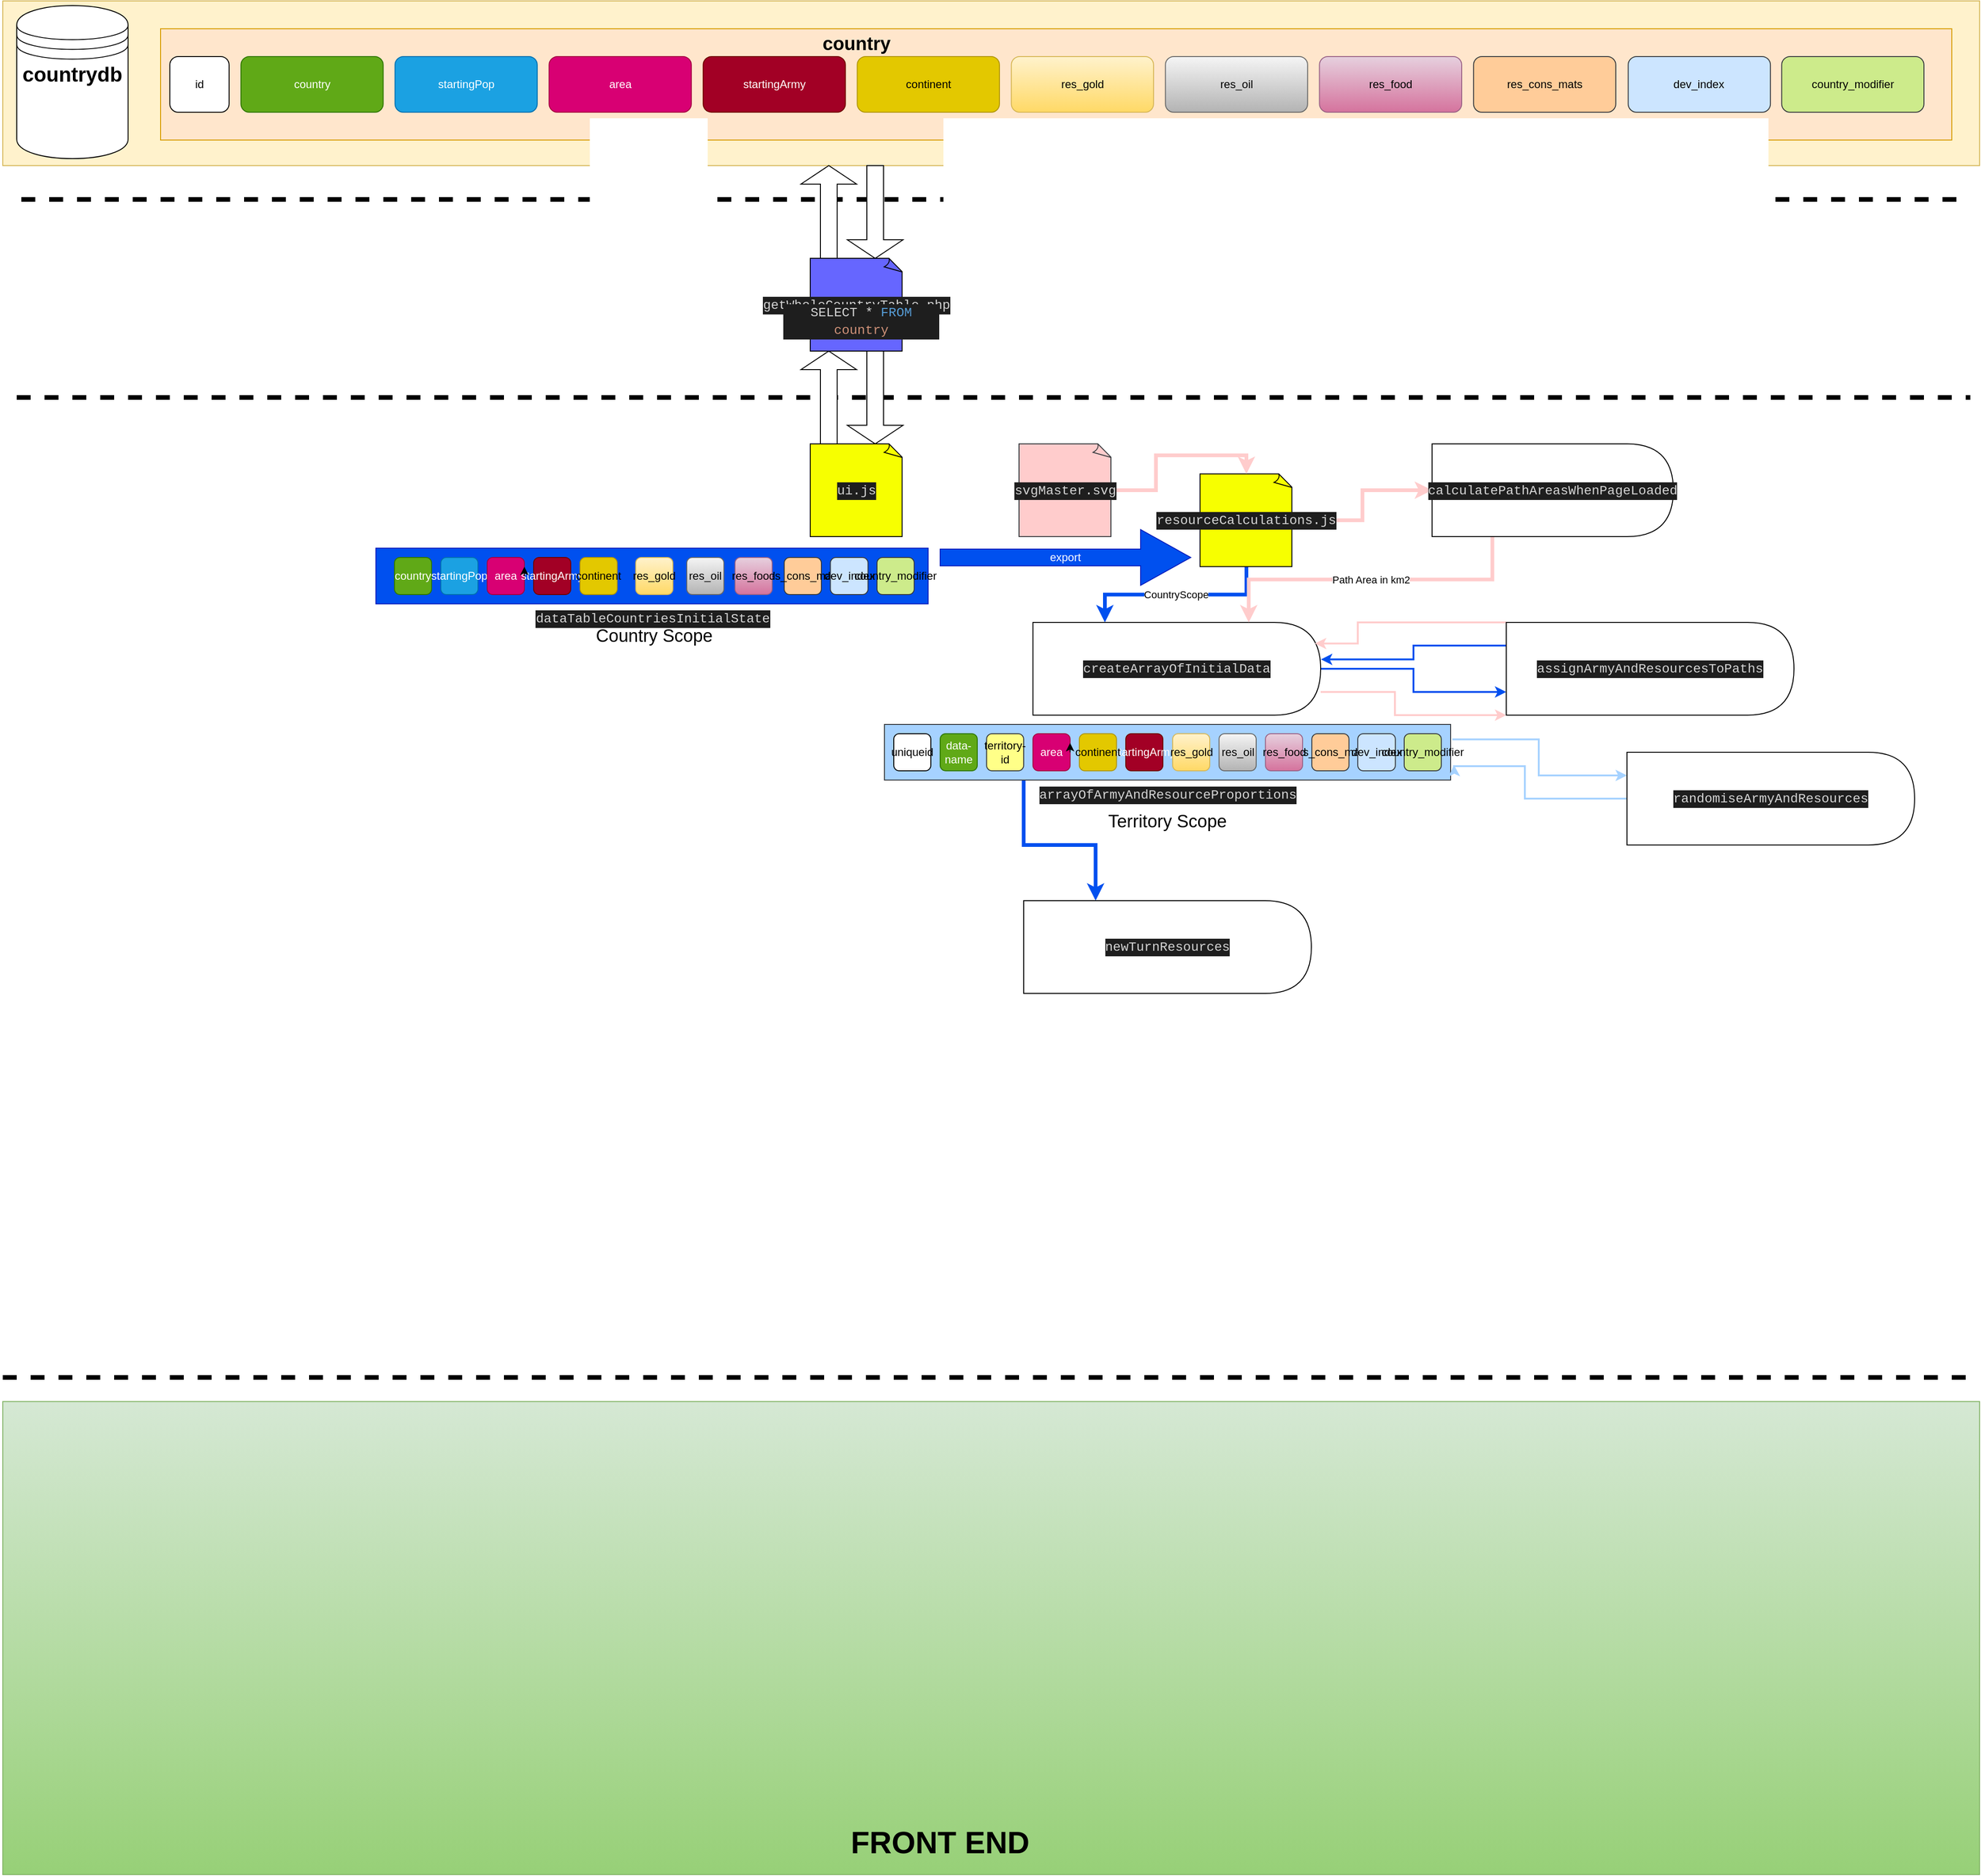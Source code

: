 <mxfile version="21.2.9" type="device">
  <diagram name="Page-1" id="09TcWYJB6ObnDu0X46LN">
    <mxGraphModel dx="2271" dy="1976" grid="1" gridSize="10" guides="1" tooltips="1" connect="1" arrows="1" fold="1" page="1" pageScale="1" pageWidth="827" pageHeight="1169" background="#ffffff" math="0" shadow="0">
      <root>
        <mxCell id="0" />
        <mxCell id="1" parent="0" />
        <mxCell id="coq8QXR6QQkpp2Y44n48-8" value="" style="rounded=0;whiteSpace=wrap;html=1;fillColor=#fff2cc;strokeColor=#d6b656;" vertex="1" parent="1">
          <mxGeometry x="-170" y="-50" width="2130" height="177.5" as="geometry" />
        </mxCell>
        <mxCell id="coq8QXR6QQkpp2Y44n48-6" value="" style="rounded=0;whiteSpace=wrap;html=1;fillColor=#ffe6cc;strokeColor=#d79b00;" vertex="1" parent="1">
          <mxGeometry y="-20" width="1930" height="120" as="geometry" />
        </mxCell>
        <mxCell id="coq8QXR6QQkpp2Y44n48-7" value="country" style="text;html=1;strokeColor=none;fillColor=none;align=center;verticalAlign=middle;whiteSpace=wrap;rounded=0;fontStyle=1;fontSize=20;" vertex="1" parent="1">
          <mxGeometry x="720" y="-20" width="60" height="30" as="geometry" />
        </mxCell>
        <mxCell id="coq8QXR6QQkpp2Y44n48-10" value="" style="shape=datastore;whiteSpace=wrap;html=1;" vertex="1" parent="1">
          <mxGeometry x="-155" y="-45" width="120" height="165" as="geometry" />
        </mxCell>
        <mxCell id="coq8QXR6QQkpp2Y44n48-9" value="countrydb" style="text;html=1;strokeColor=none;fillColor=none;align=center;verticalAlign=middle;whiteSpace=wrap;rounded=0;fontSize=22;fontStyle=1" vertex="1" parent="1">
          <mxGeometry x="-160" y="-30" width="130" height="120" as="geometry" />
        </mxCell>
        <mxCell id="coq8QXR6QQkpp2Y44n48-22" value="&lt;div style=&quot;color: rgb(212, 212, 212); background-color: rgb(30, 30, 30); font-family: Consolas, &amp;quot;Courier New&amp;quot;, monospace; font-size: 14px; line-height: 19px;&quot;&gt;getWholeCountryTable.php&lt;/div&gt;" style="whiteSpace=wrap;html=1;shape=mxgraph.basic.document;fillColor=#6666FF;" vertex="1" parent="1">
          <mxGeometry x="700" y="227.5" width="100" height="100" as="geometry" />
        </mxCell>
        <mxCell id="coq8QXR6QQkpp2Y44n48-24" value="" style="line;strokeWidth=5;fillColor=none;align=left;verticalAlign=middle;spacingTop=-1;spacingLeft=3;spacingRight=3;rotatable=0;labelPosition=right;points=[];portConstraint=eastwest;strokeColor=default;dashed=1;" vertex="1" parent="1">
          <mxGeometry x="-150" y="160" width="2100" height="8" as="geometry" />
        </mxCell>
        <mxCell id="coq8QXR6QQkpp2Y44n48-26" value="" style="line;strokeWidth=5;fillColor=none;align=left;verticalAlign=middle;spacingTop=-1;spacingLeft=3;spacingRight=3;rotatable=0;labelPosition=right;points=[];portConstraint=eastwest;strokeColor=default;dashed=1;" vertex="1" parent="1">
          <mxGeometry x="-155" y="373.5" width="2105" height="8" as="geometry" />
        </mxCell>
        <mxCell id="coq8QXR6QQkpp2Y44n48-23" value="" style="shape=singleArrow;direction=south;whiteSpace=wrap;html=1;" vertex="1" parent="1">
          <mxGeometry x="740" y="327.5" width="60" height="100" as="geometry" />
        </mxCell>
        <mxCell id="coq8QXR6QQkpp2Y44n48-21" value="" style="shape=singleArrow;direction=south;whiteSpace=wrap;html=1;" vertex="1" parent="1">
          <mxGeometry x="740" y="127.5" width="60" height="100" as="geometry" />
        </mxCell>
        <mxCell id="coq8QXR6QQkpp2Y44n48-27" value="&lt;div style=&quot;color: rgb(212, 212, 212); background-color: rgb(30, 30, 30); font-family: Consolas, &amp;quot;Courier New&amp;quot;, monospace; font-size: 14px; line-height: 19px;&quot;&gt;SELECT&lt;span style=&quot;color: #ce9178;&quot;&gt; &lt;/span&gt;*&lt;span style=&quot;color: #ce9178;&quot;&gt; &lt;/span&gt;&lt;span style=&quot;color: #569cd6;&quot;&gt;FROM&lt;/span&gt;&lt;span style=&quot;color: #ce9178;&quot;&gt; country&lt;/span&gt;&lt;/div&gt;" style="text;html=1;strokeColor=none;fillColor=none;align=center;verticalAlign=middle;whiteSpace=wrap;rounded=0;" vertex="1" parent="1">
          <mxGeometry x="670" y="280" width="170" height="30" as="geometry" />
        </mxCell>
        <mxCell id="coq8QXR6QQkpp2Y44n48-28" value="" style="shape=singleArrow;direction=north;whiteSpace=wrap;html=1;" vertex="1" parent="1">
          <mxGeometry x="690" y="127.5" width="60" height="100" as="geometry" />
        </mxCell>
        <mxCell id="coq8QXR6QQkpp2Y44n48-29" value="" style="shape=singleArrow;direction=north;whiteSpace=wrap;html=1;" vertex="1" parent="1">
          <mxGeometry x="690" y="327.5" width="60" height="100" as="geometry" />
        </mxCell>
        <mxCell id="coq8QXR6QQkpp2Y44n48-30" value="&lt;div style=&quot;color: rgb(212, 212, 212); background-color: rgb(30, 30, 30); font-family: Consolas, &amp;quot;Courier New&amp;quot;, monospace; font-size: 14px; line-height: 19px;&quot;&gt;ui.js&lt;/div&gt;" style="whiteSpace=wrap;html=1;shape=mxgraph.basic.document;fillColor=#F7FF00;" vertex="1" parent="1">
          <mxGeometry x="700" y="427.5" width="100" height="100" as="geometry" />
        </mxCell>
        <mxCell id="coq8QXR6QQkpp2Y44n48-49" value="export" style="shape=singleArrow;whiteSpace=wrap;html=1;fillColor=#0050ef;strokeColor=#001DBC;rotation=0;fontColor=#ffffff;" vertex="1" parent="1">
          <mxGeometry x="840" y="520" width="270" height="60" as="geometry" />
        </mxCell>
        <mxCell id="coq8QXR6QQkpp2Y44n48-59" style="edgeStyle=orthogonalEdgeStyle;rounded=0;orthogonalLoop=1;jettySize=auto;html=1;entryX=0;entryY=0.5;entryDx=0;entryDy=0;strokeColor=#ffcccc;strokeWidth=4;" edge="1" parent="1" source="coq8QXR6QQkpp2Y44n48-50" target="coq8QXR6QQkpp2Y44n48-52">
          <mxGeometry relative="1" as="geometry" />
        </mxCell>
        <mxCell id="coq8QXR6QQkpp2Y44n48-62" value="CountryScope" style="edgeStyle=orthogonalEdgeStyle;rounded=0;orthogonalLoop=1;jettySize=auto;html=1;exitX=0.5;exitY=1;exitDx=0;exitDy=0;exitPerimeter=0;entryX=0.25;entryY=0;entryDx=0;entryDy=0;strokeColor=#0050ef;strokeWidth=4;" edge="1" parent="1" source="coq8QXR6QQkpp2Y44n48-50" target="coq8QXR6QQkpp2Y44n48-51">
          <mxGeometry relative="1" as="geometry" />
        </mxCell>
        <mxCell id="coq8QXR6QQkpp2Y44n48-50" value="&lt;div style=&quot;color: rgb(212, 212, 212); background-color: rgb(30, 30, 30); font-family: Consolas, &amp;quot;Courier New&amp;quot;, monospace; font-size: 14px; line-height: 19px;&quot;&gt;resourceCalculations.js&lt;/div&gt;" style="whiteSpace=wrap;html=1;shape=mxgraph.basic.document;fillColor=#F7FF00;" vertex="1" parent="1">
          <mxGeometry x="1120" y="459.91" width="100" height="100" as="geometry" />
        </mxCell>
        <mxCell id="coq8QXR6QQkpp2Y44n48-114" style="edgeStyle=orthogonalEdgeStyle;rounded=0;orthogonalLoop=1;jettySize=auto;html=1;entryX=0;entryY=0.75;entryDx=0;entryDy=0;strokeColor=#0050ef;strokeWidth=2;" edge="1" parent="1" source="coq8QXR6QQkpp2Y44n48-51" target="coq8QXR6QQkpp2Y44n48-113">
          <mxGeometry relative="1" as="geometry" />
        </mxCell>
        <mxCell id="coq8QXR6QQkpp2Y44n48-115" style="edgeStyle=orthogonalEdgeStyle;rounded=0;orthogonalLoop=1;jettySize=auto;html=1;entryX=0;entryY=1;entryDx=0;entryDy=0;strokeColor=#ffcccc;strokeWidth=2;" edge="1" parent="1" source="coq8QXR6QQkpp2Y44n48-51" target="coq8QXR6QQkpp2Y44n48-113">
          <mxGeometry relative="1" as="geometry">
            <Array as="points">
              <mxPoint x="1330" y="695" />
              <mxPoint x="1330" y="720" />
            </Array>
          </mxGeometry>
        </mxCell>
        <mxCell id="coq8QXR6QQkpp2Y44n48-51" value="&lt;div style=&quot;color: rgb(212, 212, 212); background-color: rgb(30, 30, 30); font-family: Consolas, &amp;quot;Courier New&amp;quot;, monospace; font-size: 14px; line-height: 19px;&quot;&gt;createArrayOfInitialData&lt;/div&gt;" style="shape=delay;whiteSpace=wrap;html=1;strokeWidth=1;perimeterSpacing=0;" vertex="1" parent="1">
          <mxGeometry x="940" y="620" width="310" height="100" as="geometry" />
        </mxCell>
        <mxCell id="coq8QXR6QQkpp2Y44n48-60" value="Path Area in km2" style="edgeStyle=orthogonalEdgeStyle;rounded=0;orthogonalLoop=1;jettySize=auto;html=1;entryX=0.75;entryY=0;entryDx=0;entryDy=0;strokeColor=#ffcccc;strokeWidth=4;exitX=0.25;exitY=1;exitDx=0;exitDy=0;" edge="1" parent="1" source="coq8QXR6QQkpp2Y44n48-52" target="coq8QXR6QQkpp2Y44n48-51">
          <mxGeometry relative="1" as="geometry" />
        </mxCell>
        <mxCell id="coq8QXR6QQkpp2Y44n48-52" value="&lt;div style=&quot;color: rgb(212, 212, 212); background-color: rgb(30, 30, 30); font-family: Consolas, &amp;quot;Courier New&amp;quot;, monospace; font-size: 14px; line-height: 19px;&quot;&gt;calculatePathAreasWhenPageLoaded&lt;/div&gt;" style="shape=delay;whiteSpace=wrap;html=1;" vertex="1" parent="1">
          <mxGeometry x="1370" y="427.5" width="260" height="100" as="geometry" />
        </mxCell>
        <mxCell id="coq8QXR6QQkpp2Y44n48-58" style="edgeStyle=orthogonalEdgeStyle;rounded=0;orthogonalLoop=1;jettySize=auto;html=1;entryX=0.5;entryY=0;entryDx=0;entryDy=0;entryPerimeter=0;strokeWidth=4;fillColor=#ffcccc;strokeColor=#ffcccc;" edge="1" parent="1" source="coq8QXR6QQkpp2Y44n48-55" target="coq8QXR6QQkpp2Y44n48-50">
          <mxGeometry relative="1" as="geometry" />
        </mxCell>
        <mxCell id="coq8QXR6QQkpp2Y44n48-55" value="&lt;div style=&quot;color: rgb(212, 212, 212); background-color: rgb(30, 30, 30); font-family: Consolas, &amp;quot;Courier New&amp;quot;, monospace; font-size: 14px; line-height: 19px;&quot;&gt;svgMaster.svg&lt;/div&gt;" style="whiteSpace=wrap;html=1;shape=mxgraph.basic.document;fillColor=#ffcccc;strokeColor=#36393d;" vertex="1" parent="1">
          <mxGeometry x="925" y="427.5" width="100" height="100" as="geometry" />
        </mxCell>
        <mxCell id="coq8QXR6QQkpp2Y44n48-121" style="edgeStyle=orthogonalEdgeStyle;rounded=0;orthogonalLoop=1;jettySize=auto;html=1;entryX=0.25;entryY=0;entryDx=0;entryDy=0;strokeColor=#0050ef;strokeWidth=4;" edge="1" parent="1" target="coq8QXR6QQkpp2Y44n48-122">
          <mxGeometry relative="1" as="geometry">
            <mxPoint x="930" y="790" as="sourcePoint" />
            <mxPoint x="926.4" y="846.1" as="targetPoint" />
            <Array as="points">
              <mxPoint x="930" y="860" />
              <mxPoint x="1008" y="860" />
            </Array>
          </mxGeometry>
        </mxCell>
        <mxCell id="coq8QXR6QQkpp2Y44n48-64" value="&lt;div style=&quot;color: rgb(212, 212, 212); background-color: rgb(30, 30, 30); font-family: Consolas, &amp;quot;Courier New&amp;quot;, monospace; font-size: 14px; line-height: 19px;&quot;&gt;&lt;div style=&quot;line-height: 19px;&quot;&gt;arrayOfArmyAndResourceProportions&lt;/div&gt;&lt;/div&gt;" style="verticalLabelPosition=bottom;verticalAlign=top;html=1;shape=mxgraph.basic.rect;fillColor2=none;strokeWidth=1;size=20;indent=5;fillColor=#A6D2FF;strokeColor=#36393d;" vertex="1" parent="1">
          <mxGeometry x="780" y="730" width="610" height="60" as="geometry" />
        </mxCell>
        <mxCell id="coq8QXR6QQkpp2Y44n48-35" value="&lt;div style=&quot;color: rgb(212, 212, 212); background-color: rgb(30, 30, 30); font-family: Consolas, &amp;quot;Courier New&amp;quot;, monospace; font-size: 14px; line-height: 19px;&quot;&gt;dataTableCountriesInitialState&lt;/div&gt;" style="verticalLabelPosition=bottom;verticalAlign=top;html=1;shape=mxgraph.basic.rect;fillColor2=none;strokeWidth=1;size=20;indent=5;fillColor=#0050ef;strokeColor=#001DBC;fontColor=#ffffff;" vertex="1" parent="1">
          <mxGeometry x="232" y="540" width="595" height="60" as="geometry" />
        </mxCell>
        <mxCell id="coq8QXR6QQkpp2Y44n48-36" value="country" style="rounded=1;whiteSpace=wrap;html=1;fillColor=#60a917;fontColor=#ffffff;strokeColor=#2D7600;" vertex="1" parent="1">
          <mxGeometry x="252" y="550" width="40" height="40" as="geometry" />
        </mxCell>
        <mxCell id="coq8QXR6QQkpp2Y44n48-37" value="startingPop" style="rounded=1;whiteSpace=wrap;html=1;fillColor=#1ba1e2;fontColor=#ffffff;strokeColor=#006EAF;" vertex="1" parent="1">
          <mxGeometry x="302" y="550" width="40" height="40" as="geometry" />
        </mxCell>
        <mxCell id="coq8QXR6QQkpp2Y44n48-38" value="area" style="rounded=1;whiteSpace=wrap;html=1;fillColor=#d80073;fontColor=#ffffff;strokeColor=#A50040;" vertex="1" parent="1">
          <mxGeometry x="352" y="550" width="40" height="40" as="geometry" />
        </mxCell>
        <mxCell id="coq8QXR6QQkpp2Y44n48-39" value="startingArmy" style="rounded=1;whiteSpace=wrap;html=1;fillColor=#a20025;fontColor=#ffffff;strokeColor=#6F0000;" vertex="1" parent="1">
          <mxGeometry x="402" y="550" width="40" height="40" as="geometry" />
        </mxCell>
        <mxCell id="coq8QXR6QQkpp2Y44n48-40" value="continent" style="rounded=1;whiteSpace=wrap;html=1;fillColor=#e3c800;fontColor=#000000;strokeColor=#B09500;" vertex="1" parent="1">
          <mxGeometry x="452" y="550" width="40" height="40" as="geometry" />
        </mxCell>
        <mxCell id="coq8QXR6QQkpp2Y44n48-41" value="res_gold" style="rounded=1;whiteSpace=wrap;html=1;fillColor=#fff2cc;strokeColor=#d6b656;gradientColor=#ffd966;" vertex="1" parent="1">
          <mxGeometry x="512" y="550" width="40" height="40" as="geometry" />
        </mxCell>
        <mxCell id="coq8QXR6QQkpp2Y44n48-42" value="res_cons_mats" style="rounded=1;whiteSpace=wrap;html=1;fillColor=#ffcc99;strokeColor=#36393d;" vertex="1" parent="1">
          <mxGeometry x="672" y="550" width="40" height="40" as="geometry" />
        </mxCell>
        <mxCell id="coq8QXR6QQkpp2Y44n48-43" value="res_food" style="rounded=1;whiteSpace=wrap;html=1;fillColor=#e6d0de;gradientColor=#d5739d;strokeColor=#996185;" vertex="1" parent="1">
          <mxGeometry x="619" y="550" width="40" height="40" as="geometry" />
        </mxCell>
        <mxCell id="coq8QXR6QQkpp2Y44n48-44" value="res_oil" style="rounded=1;whiteSpace=wrap;html=1;fillColor=#f5f5f5;gradientColor=#b3b3b3;strokeColor=#666666;" vertex="1" parent="1">
          <mxGeometry x="567" y="550" width="40" height="40" as="geometry" />
        </mxCell>
        <mxCell id="coq8QXR6QQkpp2Y44n48-45" value="dev_index" style="rounded=1;whiteSpace=wrap;html=1;fillColor=#cce5ff;strokeColor=#36393d;" vertex="1" parent="1">
          <mxGeometry x="721.75" y="550" width="40.5" height="40" as="geometry" />
        </mxCell>
        <mxCell id="coq8QXR6QQkpp2Y44n48-46" value="country_modifier" style="rounded=1;whiteSpace=wrap;html=1;fillColor=#cdeb8b;strokeColor=#36393d;" vertex="1" parent="1">
          <mxGeometry x="772" y="550" width="40" height="40" as="geometry" />
        </mxCell>
        <mxCell id="coq8QXR6QQkpp2Y44n48-47" style="edgeStyle=orthogonalEdgeStyle;rounded=0;orthogonalLoop=1;jettySize=auto;html=1;exitX=1;exitY=0.5;exitDx=0;exitDy=0;entryX=1;entryY=0.25;entryDx=0;entryDy=0;" edge="1" parent="1" source="coq8QXR6QQkpp2Y44n48-38" target="coq8QXR6QQkpp2Y44n48-38">
          <mxGeometry relative="1" as="geometry" />
        </mxCell>
        <mxCell id="coq8QXR6QQkpp2Y44n48-84" value="Country Scope" style="text;html=1;strokeColor=none;fillColor=none;align=center;verticalAlign=middle;whiteSpace=wrap;rounded=0;fontSize=19;" vertex="1" parent="1">
          <mxGeometry x="432" y="620" width="200" height="30" as="geometry" />
        </mxCell>
        <mxCell id="coq8QXR6QQkpp2Y44n48-87" style="edgeStyle=orthogonalEdgeStyle;rounded=0;orthogonalLoop=1;jettySize=auto;html=1;exitX=1.003;exitY=0.268;exitDx=0;exitDy=0;entryX=0;entryY=0.25;entryDx=0;entryDy=0;strokeColor=#a6d2ff;strokeWidth=2;exitPerimeter=0;" edge="1" parent="1" source="coq8QXR6QQkpp2Y44n48-64" target="coq8QXR6QQkpp2Y44n48-86">
          <mxGeometry relative="1" as="geometry" />
        </mxCell>
        <mxCell id="coq8QXR6QQkpp2Y44n48-88" style="edgeStyle=orthogonalEdgeStyle;rounded=0;orthogonalLoop=1;jettySize=auto;html=1;entryX=1.006;entryY=0.729;entryDx=0;entryDy=0;entryPerimeter=0;strokeColor=#a6d2ff;strokeWidth=2;" edge="1" parent="1" source="coq8QXR6QQkpp2Y44n48-86" target="coq8QXR6QQkpp2Y44n48-64">
          <mxGeometry relative="1" as="geometry">
            <Array as="points">
              <mxPoint x="1470" y="810" />
              <mxPoint x="1470" y="775" />
              <mxPoint x="1394" y="775" />
            </Array>
          </mxGeometry>
        </mxCell>
        <mxCell id="coq8QXR6QQkpp2Y44n48-86" value="&lt;div style=&quot;color: rgb(212, 212, 212); background-color: rgb(30, 30, 30); font-family: Consolas, &amp;quot;Courier New&amp;quot;, monospace; font-size: 14px; line-height: 19px;&quot;&gt;&lt;div style=&quot;line-height: 19px;&quot;&gt;randomiseArmyAndResources&lt;/div&gt;&lt;/div&gt;" style="shape=delay;whiteSpace=wrap;html=1;" vertex="1" parent="1">
          <mxGeometry x="1580" y="760" width="310" height="100" as="geometry" />
        </mxCell>
        <mxCell id="coq8QXR6QQkpp2Y44n48-92" value="" style="group" vertex="1" connectable="0" parent="1">
          <mxGeometry x="870" y="790" width="590" height="100" as="geometry" />
        </mxCell>
        <mxCell id="coq8QXR6QQkpp2Y44n48-85" value="Territory Scope" style="text;html=1;strokeColor=none;fillColor=none;align=center;verticalAlign=middle;whiteSpace=wrap;rounded=0;fontSize=19;" vertex="1" parent="coq8QXR6QQkpp2Y44n48-92">
          <mxGeometry x="115" y="30" width="200" height="30" as="geometry" />
        </mxCell>
        <mxCell id="coq8QXR6QQkpp2Y44n48-110" value="" style="line;strokeWidth=5;fillColor=none;align=left;verticalAlign=middle;spacingTop=-1;spacingLeft=3;spacingRight=3;rotatable=0;labelPosition=right;points=[];portConstraint=eastwest;strokeColor=default;dashed=1;" vertex="1" parent="1">
          <mxGeometry x="-170" y="1430" width="2120" height="8" as="geometry" />
        </mxCell>
        <mxCell id="coq8QXR6QQkpp2Y44n48-111" value="&lt;br&gt;" style="rounded=0;whiteSpace=wrap;html=1;fillColor=#d5e8d4;gradientColor=#97d077;strokeColor=#82b366;fontSize=26;" vertex="1" parent="1">
          <mxGeometry x="-170" y="1460" width="2130" height="510" as="geometry" />
        </mxCell>
        <mxCell id="coq8QXR6QQkpp2Y44n48-112" value="&lt;font style=&quot;font-size: 33px;&quot;&gt;FRONT END&lt;/font&gt;" style="text;html=1;strokeColor=none;fillColor=none;align=center;verticalAlign=middle;whiteSpace=wrap;rounded=0;fontStyle=1" vertex="1" parent="1">
          <mxGeometry x="720" y="1920" width="240" height="30" as="geometry" />
        </mxCell>
        <mxCell id="coq8QXR6QQkpp2Y44n48-118" style="edgeStyle=orthogonalEdgeStyle;rounded=0;orthogonalLoop=1;jettySize=auto;html=1;entryX=0.98;entryY=0.228;entryDx=0;entryDy=0;exitX=0;exitY=0;exitDx=0;exitDy=0;strokeColor=#ffcccc;strokeWidth=2;entryPerimeter=0;" edge="1" parent="1" source="coq8QXR6QQkpp2Y44n48-113" target="coq8QXR6QQkpp2Y44n48-51">
          <mxGeometry relative="1" as="geometry">
            <Array as="points">
              <mxPoint x="1290" y="620" />
              <mxPoint x="1290" y="643" />
            </Array>
          </mxGeometry>
        </mxCell>
        <mxCell id="coq8QXR6QQkpp2Y44n48-119" style="edgeStyle=orthogonalEdgeStyle;rounded=0;orthogonalLoop=1;jettySize=auto;html=1;exitX=0;exitY=0.25;exitDx=0;exitDy=0;strokeColor=#0050ef;strokeWidth=2;entryX=1.001;entryY=0.399;entryDx=0;entryDy=0;entryPerimeter=0;" edge="1" parent="1" source="coq8QXR6QQkpp2Y44n48-113" target="coq8QXR6QQkpp2Y44n48-51">
          <mxGeometry relative="1" as="geometry">
            <mxPoint x="1360" y="660" as="targetPoint" />
          </mxGeometry>
        </mxCell>
        <mxCell id="coq8QXR6QQkpp2Y44n48-113" value="&lt;div style=&quot;color: rgb(212, 212, 212); background-color: rgb(30, 30, 30); font-family: Consolas, &amp;quot;Courier New&amp;quot;, monospace; font-size: 14px; line-height: 19px;&quot;&gt;&lt;div style=&quot;line-height: 19px;&quot;&gt;assignArmyAndResourcesToPaths&lt;/div&gt;&lt;/div&gt;" style="shape=delay;whiteSpace=wrap;html=1;" vertex="1" parent="1">
          <mxGeometry x="1450" y="620" width="310" height="100" as="geometry" />
        </mxCell>
        <mxCell id="coq8QXR6QQkpp2Y44n48-67" value="area" style="rounded=1;whiteSpace=wrap;html=1;fillColor=#d80073;fontColor=#ffffff;strokeColor=#A50040;" vertex="1" parent="1">
          <mxGeometry x="940" y="740" width="40" height="40" as="geometry" />
        </mxCell>
        <mxCell id="coq8QXR6QQkpp2Y44n48-68" value="startingArmy" style="rounded=1;whiteSpace=wrap;html=1;fillColor=#a20025;fontColor=#ffffff;strokeColor=#6F0000;" vertex="1" parent="1">
          <mxGeometry x="1040" y="740" width="40" height="40" as="geometry" />
        </mxCell>
        <mxCell id="coq8QXR6QQkpp2Y44n48-69" value="continent" style="rounded=1;whiteSpace=wrap;html=1;fillColor=#e3c800;fontColor=#000000;strokeColor=#B09500;" vertex="1" parent="1">
          <mxGeometry x="990" y="740" width="40" height="40" as="geometry" />
        </mxCell>
        <mxCell id="coq8QXR6QQkpp2Y44n48-70" value="res_gold" style="rounded=1;whiteSpace=wrap;html=1;fillColor=#fff2cc;strokeColor=#d6b656;gradientColor=#ffd966;" vertex="1" parent="1">
          <mxGeometry x="1090.5" y="740" width="40" height="40" as="geometry" />
        </mxCell>
        <mxCell id="coq8QXR6QQkpp2Y44n48-71" value="res_cons_mats" style="rounded=1;whiteSpace=wrap;html=1;fillColor=#ffcc99;strokeColor=#36393d;" vertex="1" parent="1">
          <mxGeometry x="1240.5" y="740" width="40" height="40" as="geometry" />
        </mxCell>
        <mxCell id="coq8QXR6QQkpp2Y44n48-72" value="res_food" style="rounded=1;whiteSpace=wrap;html=1;fillColor=#e6d0de;gradientColor=#d5739d;strokeColor=#996185;" vertex="1" parent="1">
          <mxGeometry x="1190.5" y="740" width="40" height="40" as="geometry" />
        </mxCell>
        <mxCell id="coq8QXR6QQkpp2Y44n48-73" value="res_oil" style="rounded=1;whiteSpace=wrap;html=1;fillColor=#f5f5f5;gradientColor=#b3b3b3;strokeColor=#666666;" vertex="1" parent="1">
          <mxGeometry x="1140.5" y="740" width="40" height="40" as="geometry" />
        </mxCell>
        <mxCell id="coq8QXR6QQkpp2Y44n48-74" value="dev_index" style="rounded=1;whiteSpace=wrap;html=1;fillColor=#cce5ff;strokeColor=#36393d;" vertex="1" parent="1">
          <mxGeometry x="1290" y="740" width="40.5" height="40" as="geometry" />
        </mxCell>
        <mxCell id="coq8QXR6QQkpp2Y44n48-75" value="country_modifier" style="rounded=1;whiteSpace=wrap;html=1;fillColor=#cdeb8b;strokeColor=#36393d;" vertex="1" parent="1">
          <mxGeometry x="1340" y="740" width="40" height="40" as="geometry" />
        </mxCell>
        <mxCell id="coq8QXR6QQkpp2Y44n48-76" style="edgeStyle=orthogonalEdgeStyle;rounded=0;orthogonalLoop=1;jettySize=auto;html=1;exitX=1;exitY=0.5;exitDx=0;exitDy=0;entryX=1;entryY=0.25;entryDx=0;entryDy=0;" edge="1" parent="1" source="coq8QXR6QQkpp2Y44n48-67" target="coq8QXR6QQkpp2Y44n48-67">
          <mxGeometry relative="1" as="geometry" />
        </mxCell>
        <mxCell id="coq8QXR6QQkpp2Y44n48-79" value="uniqueid" style="rounded=1;whiteSpace=wrap;html=1;" vertex="1" parent="1">
          <mxGeometry x="790" y="740" width="40" height="40" as="geometry" />
        </mxCell>
        <mxCell id="coq8QXR6QQkpp2Y44n48-80" value="data-name" style="rounded=1;whiteSpace=wrap;html=1;fillColor=#60a917;fontColor=#ffffff;strokeColor=#2D7600;" vertex="1" parent="1">
          <mxGeometry x="840" y="740" width="40" height="40" as="geometry" />
        </mxCell>
        <mxCell id="coq8QXR6QQkpp2Y44n48-81" value="territory-id" style="rounded=1;whiteSpace=wrap;html=1;fillColor=#ffff88;strokeColor=#36393d;" vertex="1" parent="1">
          <mxGeometry x="890" y="740" width="40" height="40" as="geometry" />
        </mxCell>
        <mxCell id="coq8QXR6QQkpp2Y44n48-122" value="&lt;div style=&quot;color: rgb(212, 212, 212); background-color: rgb(30, 30, 30); font-family: Consolas, &amp;quot;Courier New&amp;quot;, monospace; font-size: 14px; line-height: 19px;&quot;&gt;newTurnResources&lt;/div&gt;" style="shape=delay;whiteSpace=wrap;html=1;" vertex="1" parent="1">
          <mxGeometry x="930" y="920" width="310" height="100" as="geometry" />
        </mxCell>
        <mxCell id="coq8QXR6QQkpp2Y44n48-1" value="id" style="rounded=1;whiteSpace=wrap;html=1;" vertex="1" parent="1">
          <mxGeometry x="10" y="10" width="63.851" height="60" as="geometry" />
        </mxCell>
        <mxCell id="coq8QXR6QQkpp2Y44n48-2" value="country" style="rounded=1;whiteSpace=wrap;html=1;fillColor=#60a917;fontColor=#ffffff;strokeColor=#2D7600;" vertex="1" parent="1">
          <mxGeometry x="86.622" y="10" width="153.243" height="60" as="geometry" />
        </mxCell>
        <mxCell id="coq8QXR6QQkpp2Y44n48-3" value="startingPop" style="rounded=1;whiteSpace=wrap;html=1;fillColor=#1ba1e2;fontColor=#ffffff;strokeColor=#006EAF;" vertex="1" parent="1">
          <mxGeometry x="252.635" y="10" width="153.243" height="60" as="geometry" />
        </mxCell>
        <mxCell id="coq8QXR6QQkpp2Y44n48-4" value="area" style="rounded=1;whiteSpace=wrap;html=1;fillColor=#d80073;fontColor=#ffffff;strokeColor=#A50040;" vertex="1" parent="1">
          <mxGeometry x="418.649" y="10" width="153.243" height="60" as="geometry" />
        </mxCell>
        <mxCell id="coq8QXR6QQkpp2Y44n48-5" value="startingArmy" style="rounded=1;whiteSpace=wrap;html=1;fillColor=#a20025;fontColor=#ffffff;strokeColor=#6F0000;" vertex="1" parent="1">
          <mxGeometry x="584.662" y="10" width="153.243" height="60" as="geometry" />
        </mxCell>
        <mxCell id="coq8QXR6QQkpp2Y44n48-12" value="continent" style="rounded=1;whiteSpace=wrap;html=1;fillColor=#e3c800;fontColor=#000000;strokeColor=#B09500;" vertex="1" parent="1">
          <mxGeometry x="750.676" y="10" width="153.243" height="60" as="geometry" />
        </mxCell>
        <mxCell id="coq8QXR6QQkpp2Y44n48-13" value="res_gold" style="rounded=1;whiteSpace=wrap;html=1;fillColor=#fff2cc;strokeColor=#d6b656;gradientColor=#ffd966;" vertex="1" parent="1">
          <mxGeometry x="916.689" y="10" width="153.243" height="60" as="geometry" />
        </mxCell>
        <mxCell id="coq8QXR6QQkpp2Y44n48-14" value="res_cons_mats" style="rounded=1;whiteSpace=wrap;html=1;fillColor=#ffcc99;strokeColor=#36393d;" vertex="1" parent="1">
          <mxGeometry x="1414.73" y="10" width="153.243" height="60" as="geometry" />
        </mxCell>
        <mxCell id="coq8QXR6QQkpp2Y44n48-15" value="res_food" style="rounded=1;whiteSpace=wrap;html=1;fillColor=#e6d0de;gradientColor=#d5739d;strokeColor=#996185;" vertex="1" parent="1">
          <mxGeometry x="1248.716" y="10" width="153.243" height="60" as="geometry" />
        </mxCell>
        <mxCell id="coq8QXR6QQkpp2Y44n48-16" value="res_oil" style="rounded=1;whiteSpace=wrap;html=1;fillColor=#f5f5f5;gradientColor=#b3b3b3;strokeColor=#666666;" vertex="1" parent="1">
          <mxGeometry x="1082.703" y="10" width="153.243" height="60" as="geometry" />
        </mxCell>
        <mxCell id="coq8QXR6QQkpp2Y44n48-17" value="dev_index" style="rounded=1;whiteSpace=wrap;html=1;fillColor=#cce5ff;strokeColor=#36393d;" vertex="1" parent="1">
          <mxGeometry x="1581.382" y="10" width="153.243" height="60" as="geometry" />
        </mxCell>
        <mxCell id="coq8QXR6QQkpp2Y44n48-18" value="country_modifier" style="rounded=1;whiteSpace=wrap;html=1;fillColor=#cdeb8b;strokeColor=#36393d;" vertex="1" parent="1">
          <mxGeometry x="1746.757" y="10" width="153.243" height="60" as="geometry" />
        </mxCell>
      </root>
    </mxGraphModel>
  </diagram>
</mxfile>
